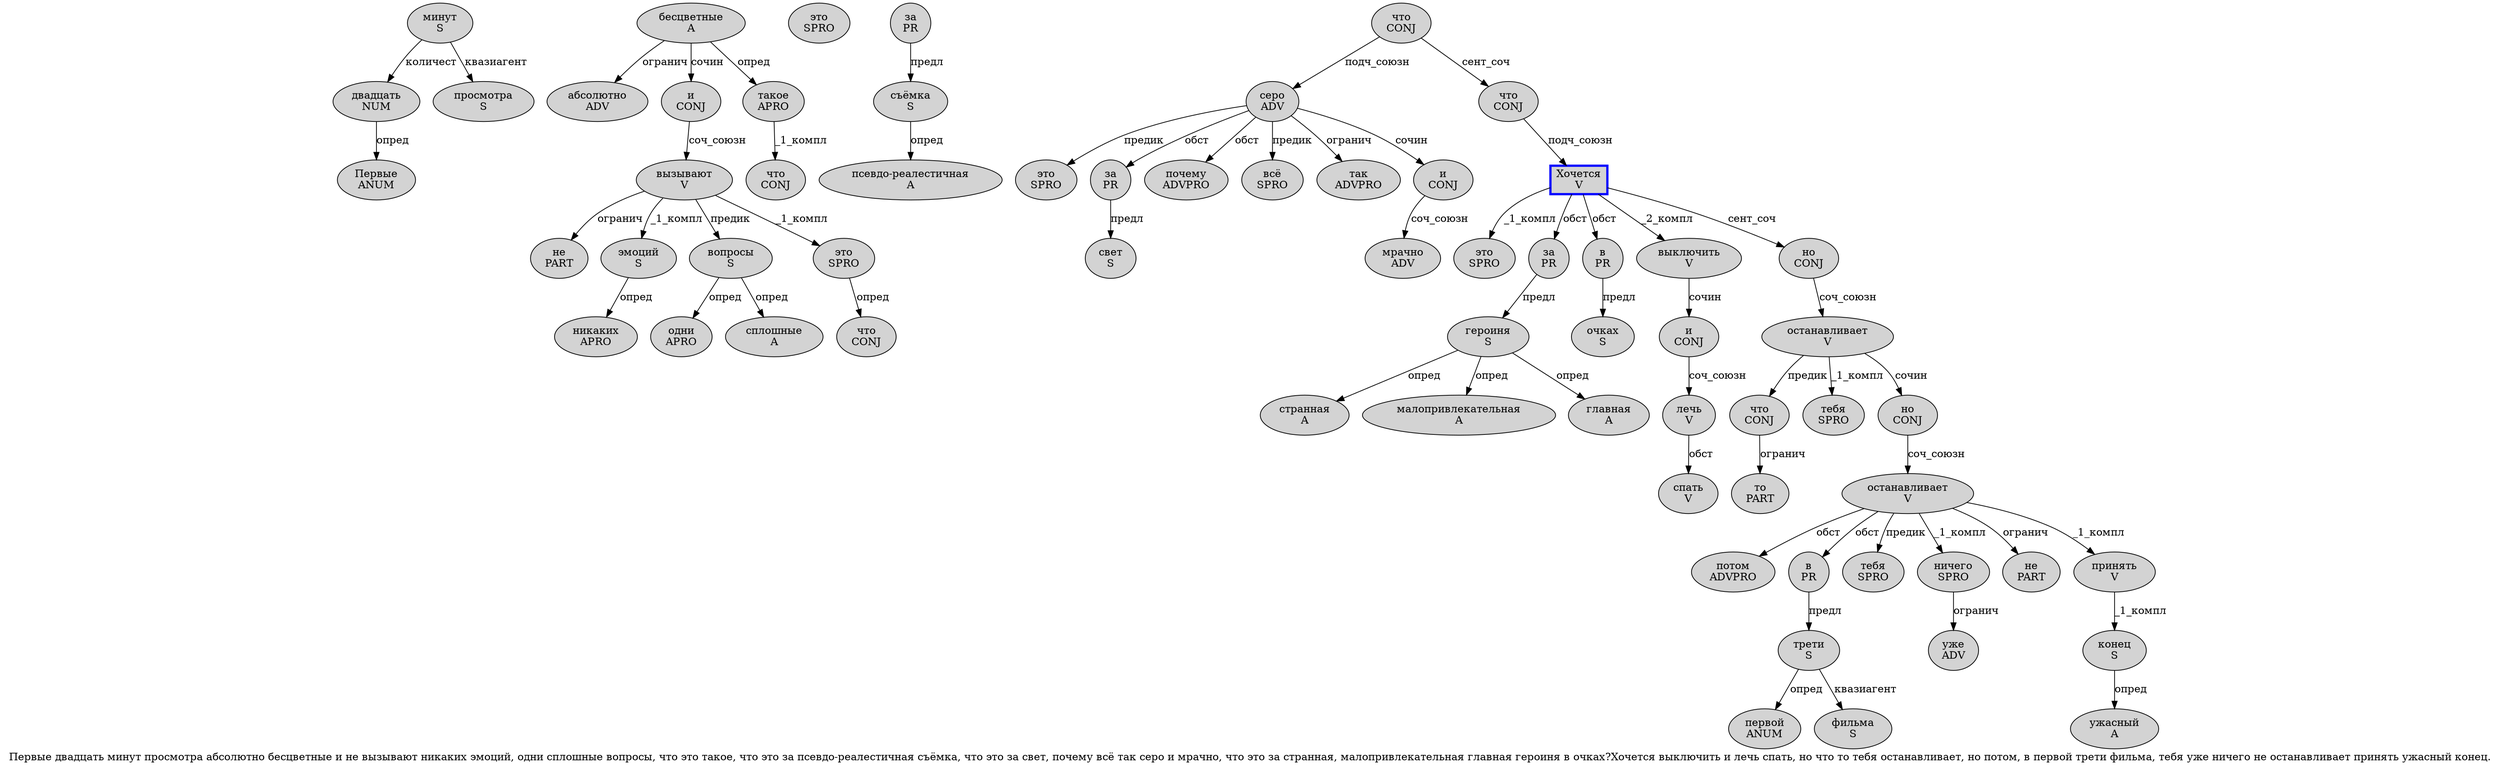 digraph SENTENCE_304 {
	graph [label="Первые двадцать минут просмотра абсолютно бесцветные и не вызывают никаких эмоций, одни сплошные вопросы, что это такое, что это за псевдо-реалестичная съёмка, что это за свет, почему всё так серо и мрачно, что это за странная, малопривлекательная главная героиня в очках?Хочется выключить и лечь спать, но что то тебя останавливает, но потом, в первой трети фильма, тебя уже ничего не останавливает принять ужасный конец."]
	node [style=filled]
		0 [label="Первые
ANUM" color="" fillcolor=lightgray penwidth=1 shape=ellipse]
		1 [label="двадцать
NUM" color="" fillcolor=lightgray penwidth=1 shape=ellipse]
		2 [label="минут
S" color="" fillcolor=lightgray penwidth=1 shape=ellipse]
		3 [label="просмотра
S" color="" fillcolor=lightgray penwidth=1 shape=ellipse]
		4 [label="абсолютно
ADV" color="" fillcolor=lightgray penwidth=1 shape=ellipse]
		5 [label="бесцветные
A" color="" fillcolor=lightgray penwidth=1 shape=ellipse]
		6 [label="и
CONJ" color="" fillcolor=lightgray penwidth=1 shape=ellipse]
		7 [label="не
PART" color="" fillcolor=lightgray penwidth=1 shape=ellipse]
		8 [label="вызывают
V" color="" fillcolor=lightgray penwidth=1 shape=ellipse]
		9 [label="никаких
APRO" color="" fillcolor=lightgray penwidth=1 shape=ellipse]
		10 [label="эмоций
S" color="" fillcolor=lightgray penwidth=1 shape=ellipse]
		12 [label="одни
APRO" color="" fillcolor=lightgray penwidth=1 shape=ellipse]
		13 [label="сплошные
A" color="" fillcolor=lightgray penwidth=1 shape=ellipse]
		14 [label="вопросы
S" color="" fillcolor=lightgray penwidth=1 shape=ellipse]
		16 [label="что
CONJ" color="" fillcolor=lightgray penwidth=1 shape=ellipse]
		17 [label="это
SPRO" color="" fillcolor=lightgray penwidth=1 shape=ellipse]
		18 [label="такое
APRO" color="" fillcolor=lightgray penwidth=1 shape=ellipse]
		20 [label="что
CONJ" color="" fillcolor=lightgray penwidth=1 shape=ellipse]
		21 [label="это
SPRO" color="" fillcolor=lightgray penwidth=1 shape=ellipse]
		22 [label="за
PR" color="" fillcolor=lightgray penwidth=1 shape=ellipse]
		23 [label="псевдо-реалестичная
A" color="" fillcolor=lightgray penwidth=1 shape=ellipse]
		24 [label="съёмка
S" color="" fillcolor=lightgray penwidth=1 shape=ellipse]
		26 [label="что
CONJ" color="" fillcolor=lightgray penwidth=1 shape=ellipse]
		27 [label="это
SPRO" color="" fillcolor=lightgray penwidth=1 shape=ellipse]
		28 [label="за
PR" color="" fillcolor=lightgray penwidth=1 shape=ellipse]
		29 [label="свет
S" color="" fillcolor=lightgray penwidth=1 shape=ellipse]
		31 [label="почему
ADVPRO" color="" fillcolor=lightgray penwidth=1 shape=ellipse]
		32 [label="всё
SPRO" color="" fillcolor=lightgray penwidth=1 shape=ellipse]
		33 [label="так
ADVPRO" color="" fillcolor=lightgray penwidth=1 shape=ellipse]
		34 [label="серо
ADV" color="" fillcolor=lightgray penwidth=1 shape=ellipse]
		35 [label="и
CONJ" color="" fillcolor=lightgray penwidth=1 shape=ellipse]
		36 [label="мрачно
ADV" color="" fillcolor=lightgray penwidth=1 shape=ellipse]
		38 [label="что
CONJ" color="" fillcolor=lightgray penwidth=1 shape=ellipse]
		39 [label="это
SPRO" color="" fillcolor=lightgray penwidth=1 shape=ellipse]
		40 [label="за
PR" color="" fillcolor=lightgray penwidth=1 shape=ellipse]
		41 [label="странная
A" color="" fillcolor=lightgray penwidth=1 shape=ellipse]
		43 [label="малопривлекательная
A" color="" fillcolor=lightgray penwidth=1 shape=ellipse]
		44 [label="главная
A" color="" fillcolor=lightgray penwidth=1 shape=ellipse]
		45 [label="героиня
S" color="" fillcolor=lightgray penwidth=1 shape=ellipse]
		46 [label="в
PR" color="" fillcolor=lightgray penwidth=1 shape=ellipse]
		47 [label="очках
S" color="" fillcolor=lightgray penwidth=1 shape=ellipse]
		49 [label="Хочется
V" color=blue fillcolor=lightgray penwidth=3 shape=box]
		50 [label="выключить
V" color="" fillcolor=lightgray penwidth=1 shape=ellipse]
		51 [label="и
CONJ" color="" fillcolor=lightgray penwidth=1 shape=ellipse]
		52 [label="лечь
V" color="" fillcolor=lightgray penwidth=1 shape=ellipse]
		53 [label="спать
V" color="" fillcolor=lightgray penwidth=1 shape=ellipse]
		55 [label="но
CONJ" color="" fillcolor=lightgray penwidth=1 shape=ellipse]
		56 [label="что
CONJ" color="" fillcolor=lightgray penwidth=1 shape=ellipse]
		57 [label="то
PART" color="" fillcolor=lightgray penwidth=1 shape=ellipse]
		58 [label="тебя
SPRO" color="" fillcolor=lightgray penwidth=1 shape=ellipse]
		59 [label="останавливает
V" color="" fillcolor=lightgray penwidth=1 shape=ellipse]
		61 [label="но
CONJ" color="" fillcolor=lightgray penwidth=1 shape=ellipse]
		62 [label="потом
ADVPRO" color="" fillcolor=lightgray penwidth=1 shape=ellipse]
		64 [label="в
PR" color="" fillcolor=lightgray penwidth=1 shape=ellipse]
		65 [label="первой
ANUM" color="" fillcolor=lightgray penwidth=1 shape=ellipse]
		66 [label="трети
S" color="" fillcolor=lightgray penwidth=1 shape=ellipse]
		67 [label="фильма
S" color="" fillcolor=lightgray penwidth=1 shape=ellipse]
		69 [label="тебя
SPRO" color="" fillcolor=lightgray penwidth=1 shape=ellipse]
		70 [label="уже
ADV" color="" fillcolor=lightgray penwidth=1 shape=ellipse]
		71 [label="ничего
SPRO" color="" fillcolor=lightgray penwidth=1 shape=ellipse]
		72 [label="не
PART" color="" fillcolor=lightgray penwidth=1 shape=ellipse]
		73 [label="останавливает
V" color="" fillcolor=lightgray penwidth=1 shape=ellipse]
		74 [label="принять
V" color="" fillcolor=lightgray penwidth=1 shape=ellipse]
		75 [label="ужасный
A" color="" fillcolor=lightgray penwidth=1 shape=ellipse]
		76 [label="конец
S" color="" fillcolor=lightgray penwidth=1 shape=ellipse]
			35 -> 36 [label="соч_союзн"]
			38 -> 49 [label="подч_союзн"]
			34 -> 27 [label="предик"]
			34 -> 28 [label="обст"]
			34 -> 31 [label="обст"]
			34 -> 32 [label="предик"]
			34 -> 33 [label="огранич"]
			34 -> 35 [label="сочин"]
			73 -> 62 [label="обст"]
			73 -> 64 [label="обст"]
			73 -> 69 [label="предик"]
			73 -> 71 [label="_1_компл"]
			73 -> 72 [label="огранич"]
			73 -> 74 [label="_1_компл"]
			28 -> 29 [label="предл"]
			14 -> 12 [label="опред"]
			14 -> 13 [label="опред"]
			56 -> 57 [label="огранич"]
			61 -> 73 [label="соч_союзн"]
			6 -> 8 [label="соч_союзн"]
			1 -> 0 [label="опред"]
			2 -> 1 [label="количест"]
			2 -> 3 [label="квазиагент"]
			24 -> 23 [label="опред"]
			64 -> 66 [label="предл"]
			5 -> 4 [label="огранич"]
			5 -> 6 [label="сочин"]
			5 -> 18 [label="опред"]
			71 -> 70 [label="огранич"]
			22 -> 24 [label="предл"]
			45 -> 41 [label="опред"]
			45 -> 43 [label="опред"]
			45 -> 44 [label="опред"]
			66 -> 65 [label="опред"]
			66 -> 67 [label="квазиагент"]
			18 -> 20 [label="_1_компл"]
			50 -> 51 [label="сочин"]
			49 -> 39 [label="_1_компл"]
			49 -> 40 [label="обст"]
			49 -> 46 [label="обст"]
			49 -> 50 [label="_2_компл"]
			49 -> 55 [label="сент_соч"]
			8 -> 7 [label="огранич"]
			8 -> 10 [label="_1_компл"]
			8 -> 14 [label="предик"]
			8 -> 17 [label="_1_компл"]
			59 -> 56 [label="предик"]
			59 -> 58 [label="_1_компл"]
			59 -> 61 [label="сочин"]
			55 -> 59 [label="соч_союзн"]
			26 -> 34 [label="подч_союзн"]
			26 -> 38 [label="сент_соч"]
			74 -> 76 [label="_1_компл"]
			17 -> 16 [label="опред"]
			51 -> 52 [label="соч_союзн"]
			52 -> 53 [label="обст"]
			40 -> 45 [label="предл"]
			10 -> 9 [label="опред"]
			76 -> 75 [label="опред"]
			46 -> 47 [label="предл"]
}